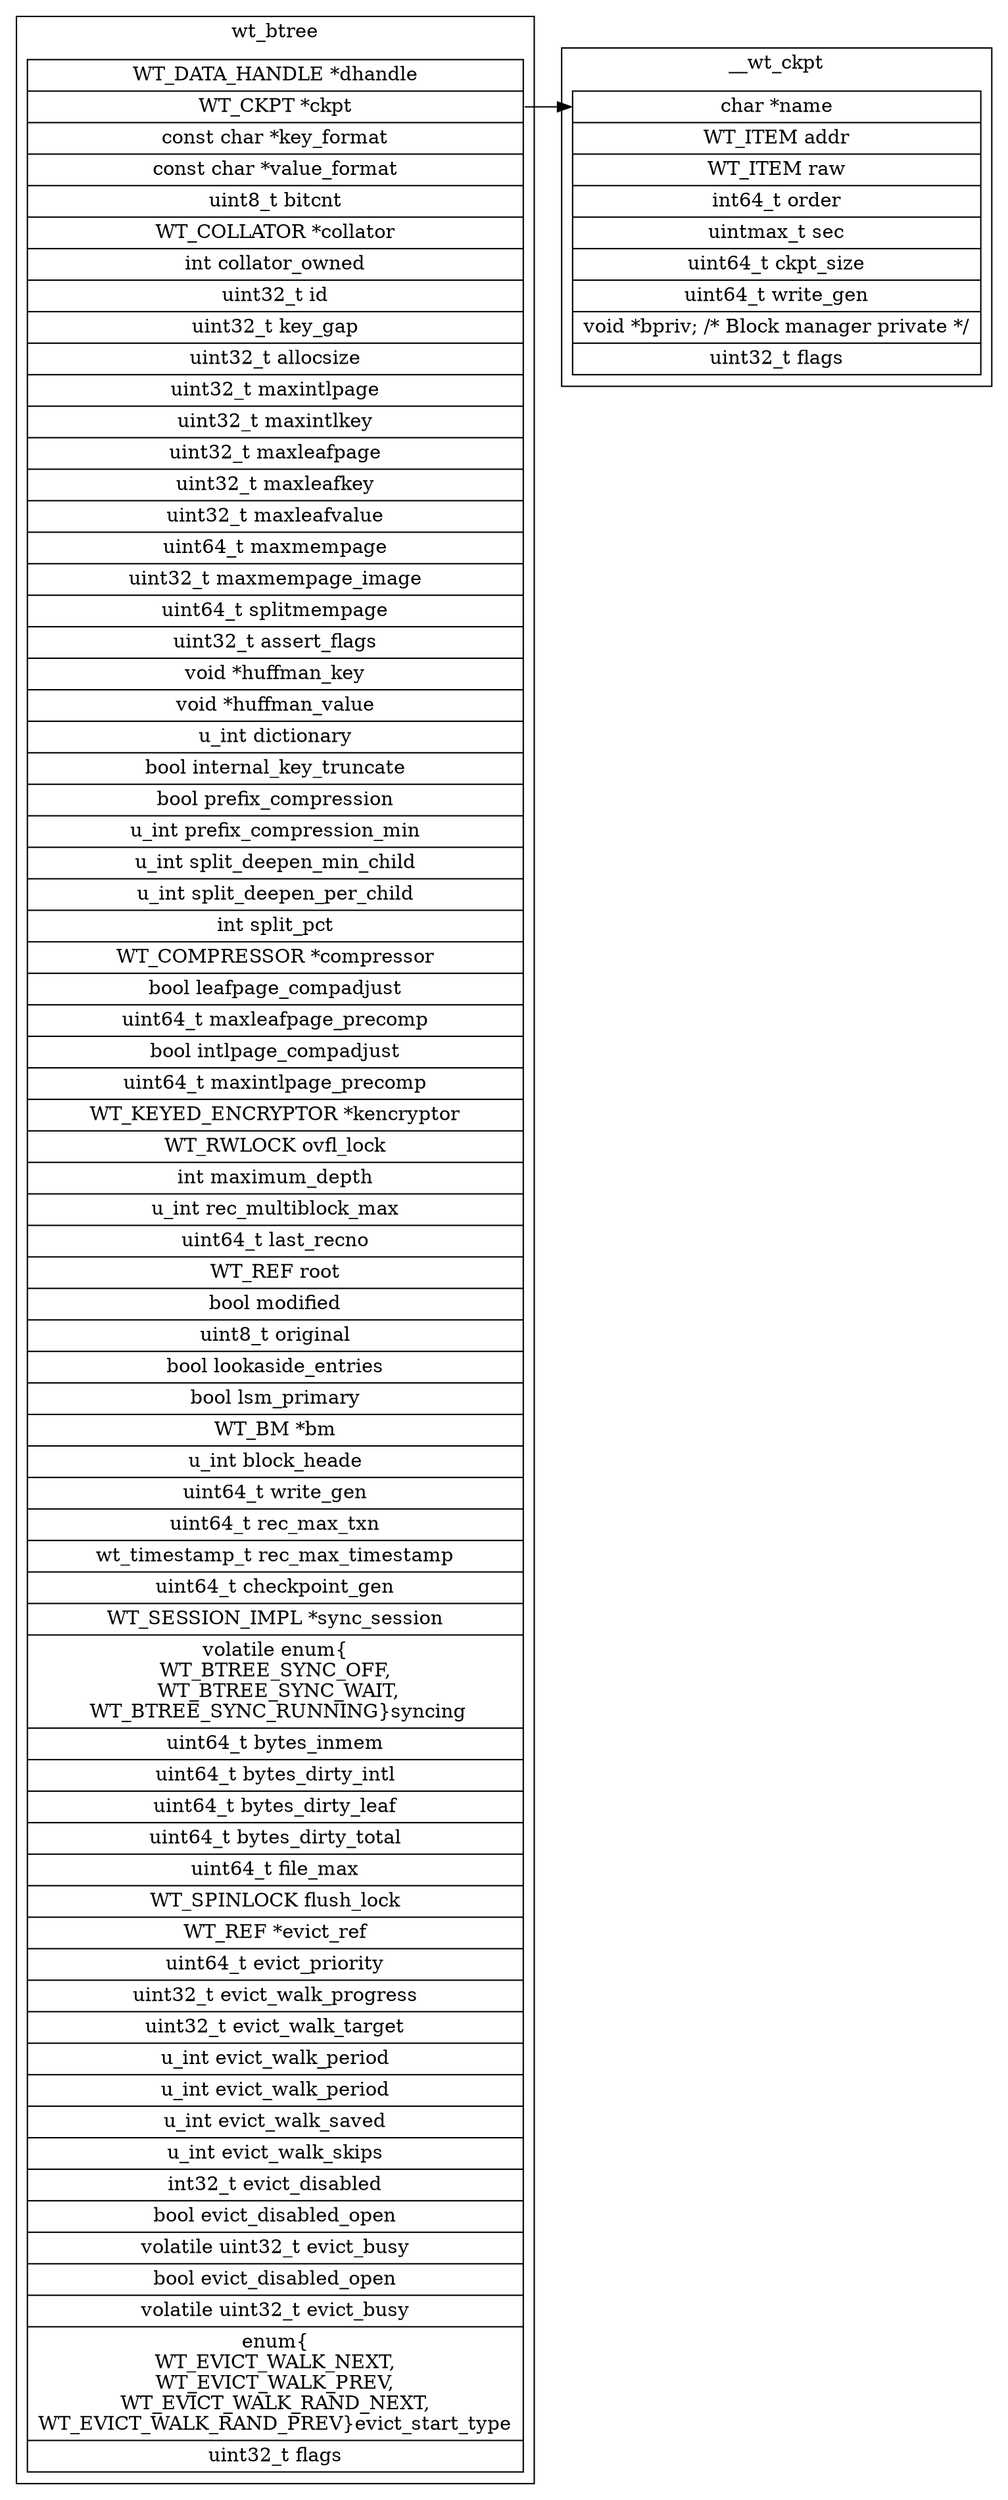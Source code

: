 digraph {
    rankdir=LR
    node[shape=record]
    subgraph cluster_wt_ckpt {
        label="__wt_ckpt"
        wt_ckpt[label="<header> char *name|WT_ITEM addr|WT_ITEM raw|int64_t order|uintmax_t sec|uint64_t ckpt_size|uint64_t write_gen|void *bpriv; /* Block manager private */|uint32_t flags"]
    }
    subgraph cluster_wt_btree {
        label="wt_btree"
        wt_btree[label="WT_DATA_HANDLE *dhandle|<ckpt> WT_CKPT *ckpt|const char *key_format|const char *value_format|uint8_t bitcnt|WT_COLLATOR *collator|int collator_owned|uint32_t id|uint32_t key_gap|uint32_t allocsize|uint32_t maxintlpage|uint32_t maxintlkey|uint32_t maxleafpage|uint32_t maxleafkey|uint32_t maxleafvalue|uint64_t maxmempage|uint32_t maxmempage_image|uint64_t splitmempage|uint32_t assert_flags|void *huffman_key|void *huffman_value|u_int dictionary|bool
        internal_key_truncate|bool prefix_compression|u_int prefix_compression_min|u_int split_deepen_min_child|u_int split_deepen_per_child|int split_pct|WT_COMPRESSOR *compressor|bool leafpage_compadjust|uint64_t maxleafpage_precomp|bool intlpage_compadjust|uint64_t maxintlpage_precomp|WT_KEYED_ENCRYPTOR *kencryptor|WT_RWLOCK ovfl_lock| int maximum_depth|u_int rec_multiblock_max|uint64_t last_recno|WT_REF root|bool modified|uint8_t original|bool lookaside_entries|bool lsm_primary| WT_BM
        *bm|u_int block_heade|uint64_t write_gen|uint64_t rec_max_txn|wt_timestamp_t rec_max_timestamp|uint64_t checkpoint_gen|WT_SESSION_IMPL *sync_session|volatile enum\{\nWT_BTREE_SYNC_OFF,\n WT_BTREE_SYNC_WAIT,\n WT_BTREE_SYNC_RUNNING\}syncing|uint64_t bytes_inmem|uint64_t bytes_dirty_intl|uint64_t bytes_dirty_leaf|uint64_t bytes_dirty_total| uint64_t file_max|WT_SPINLOCK flush_lock|WT_REF *evict_ref|uint64_t evict_priority|uint32_t evict_walk_progress|uint32_t evict_walk_target|u_int
        evict_walk_period|u_int evict_walk_period|u_int evict_walk_saved|u_int evict_walk_skips|int32_t evict_disabled|bool evict_disabled_open|volatile uint32_t evict_busy|bool evict_disabled_open|volatile uint32_t evict_busy|enum\{\nWT_EVICT_WALK_NEXT,\nWT_EVICT_WALK_PREV,\nWT_EVICT_WALK_RAND_NEXT,\nWT_EVICT_WALK_RAND_PREV\}evict_start_type|uint32_t flags"] 
   }
   wt_btree:ckpt -> wt_ckpt:header
}
